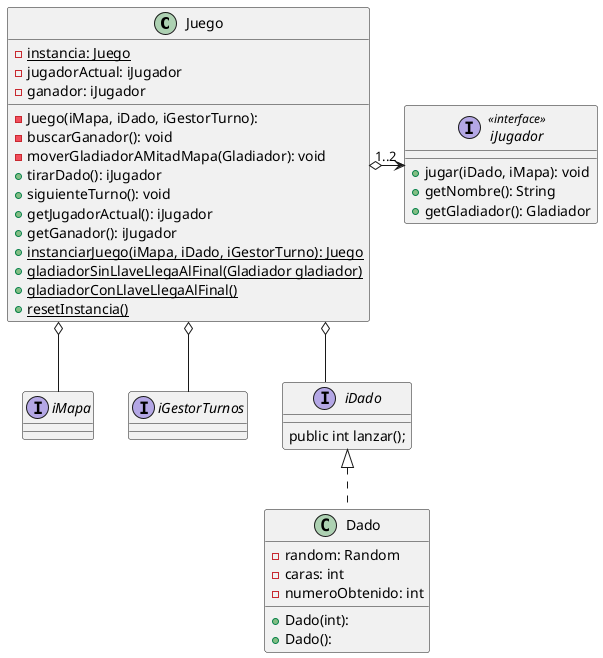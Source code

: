 @startuml
skinparam linetype ortho

class Juego {
- {static}instancia: Juego
- Juego(iMapa, iDado, iGestorTurno):
- jugadorActual: iJugador
- buscarGanador(): void
- moverGladiadorAMitadMapa(Gladiador): void
- ganador: iJugador
+ tirarDado(): iJugador
+ siguienteTurno(): void
+ getJugadorActual(): iJugador
+ getGanador(): iJugador
+ {static}instanciarJuego(iMapa, iDado, iGestorTurno): Juego
+ {static}gladiadorSinLlaveLlegaAlFinal(Gladiador gladiador)
+ {static} gladiadorConLlaveLlegaAlFinal()
+ {static} resetInstancia()

}
interface iMapa
interface iGestorTurnos


interface iDado {
    public int lanzar();
}


class Dado {
  + Dado(int):
  + Dado():
  - random: Random
  - caras: int
  - numeroObtenido: int
}


interface iJugador << interface >> {
  + jugar(iDado, iMapa): void
  + getNombre(): String
  + getGladiador(): Gladiador
}

Juego o-- iMapa
Juego o-- iGestorTurnos
Juego o-- iDado
iDado <|.- Dado
Juego "1..2" o-> iJugador


@enduml